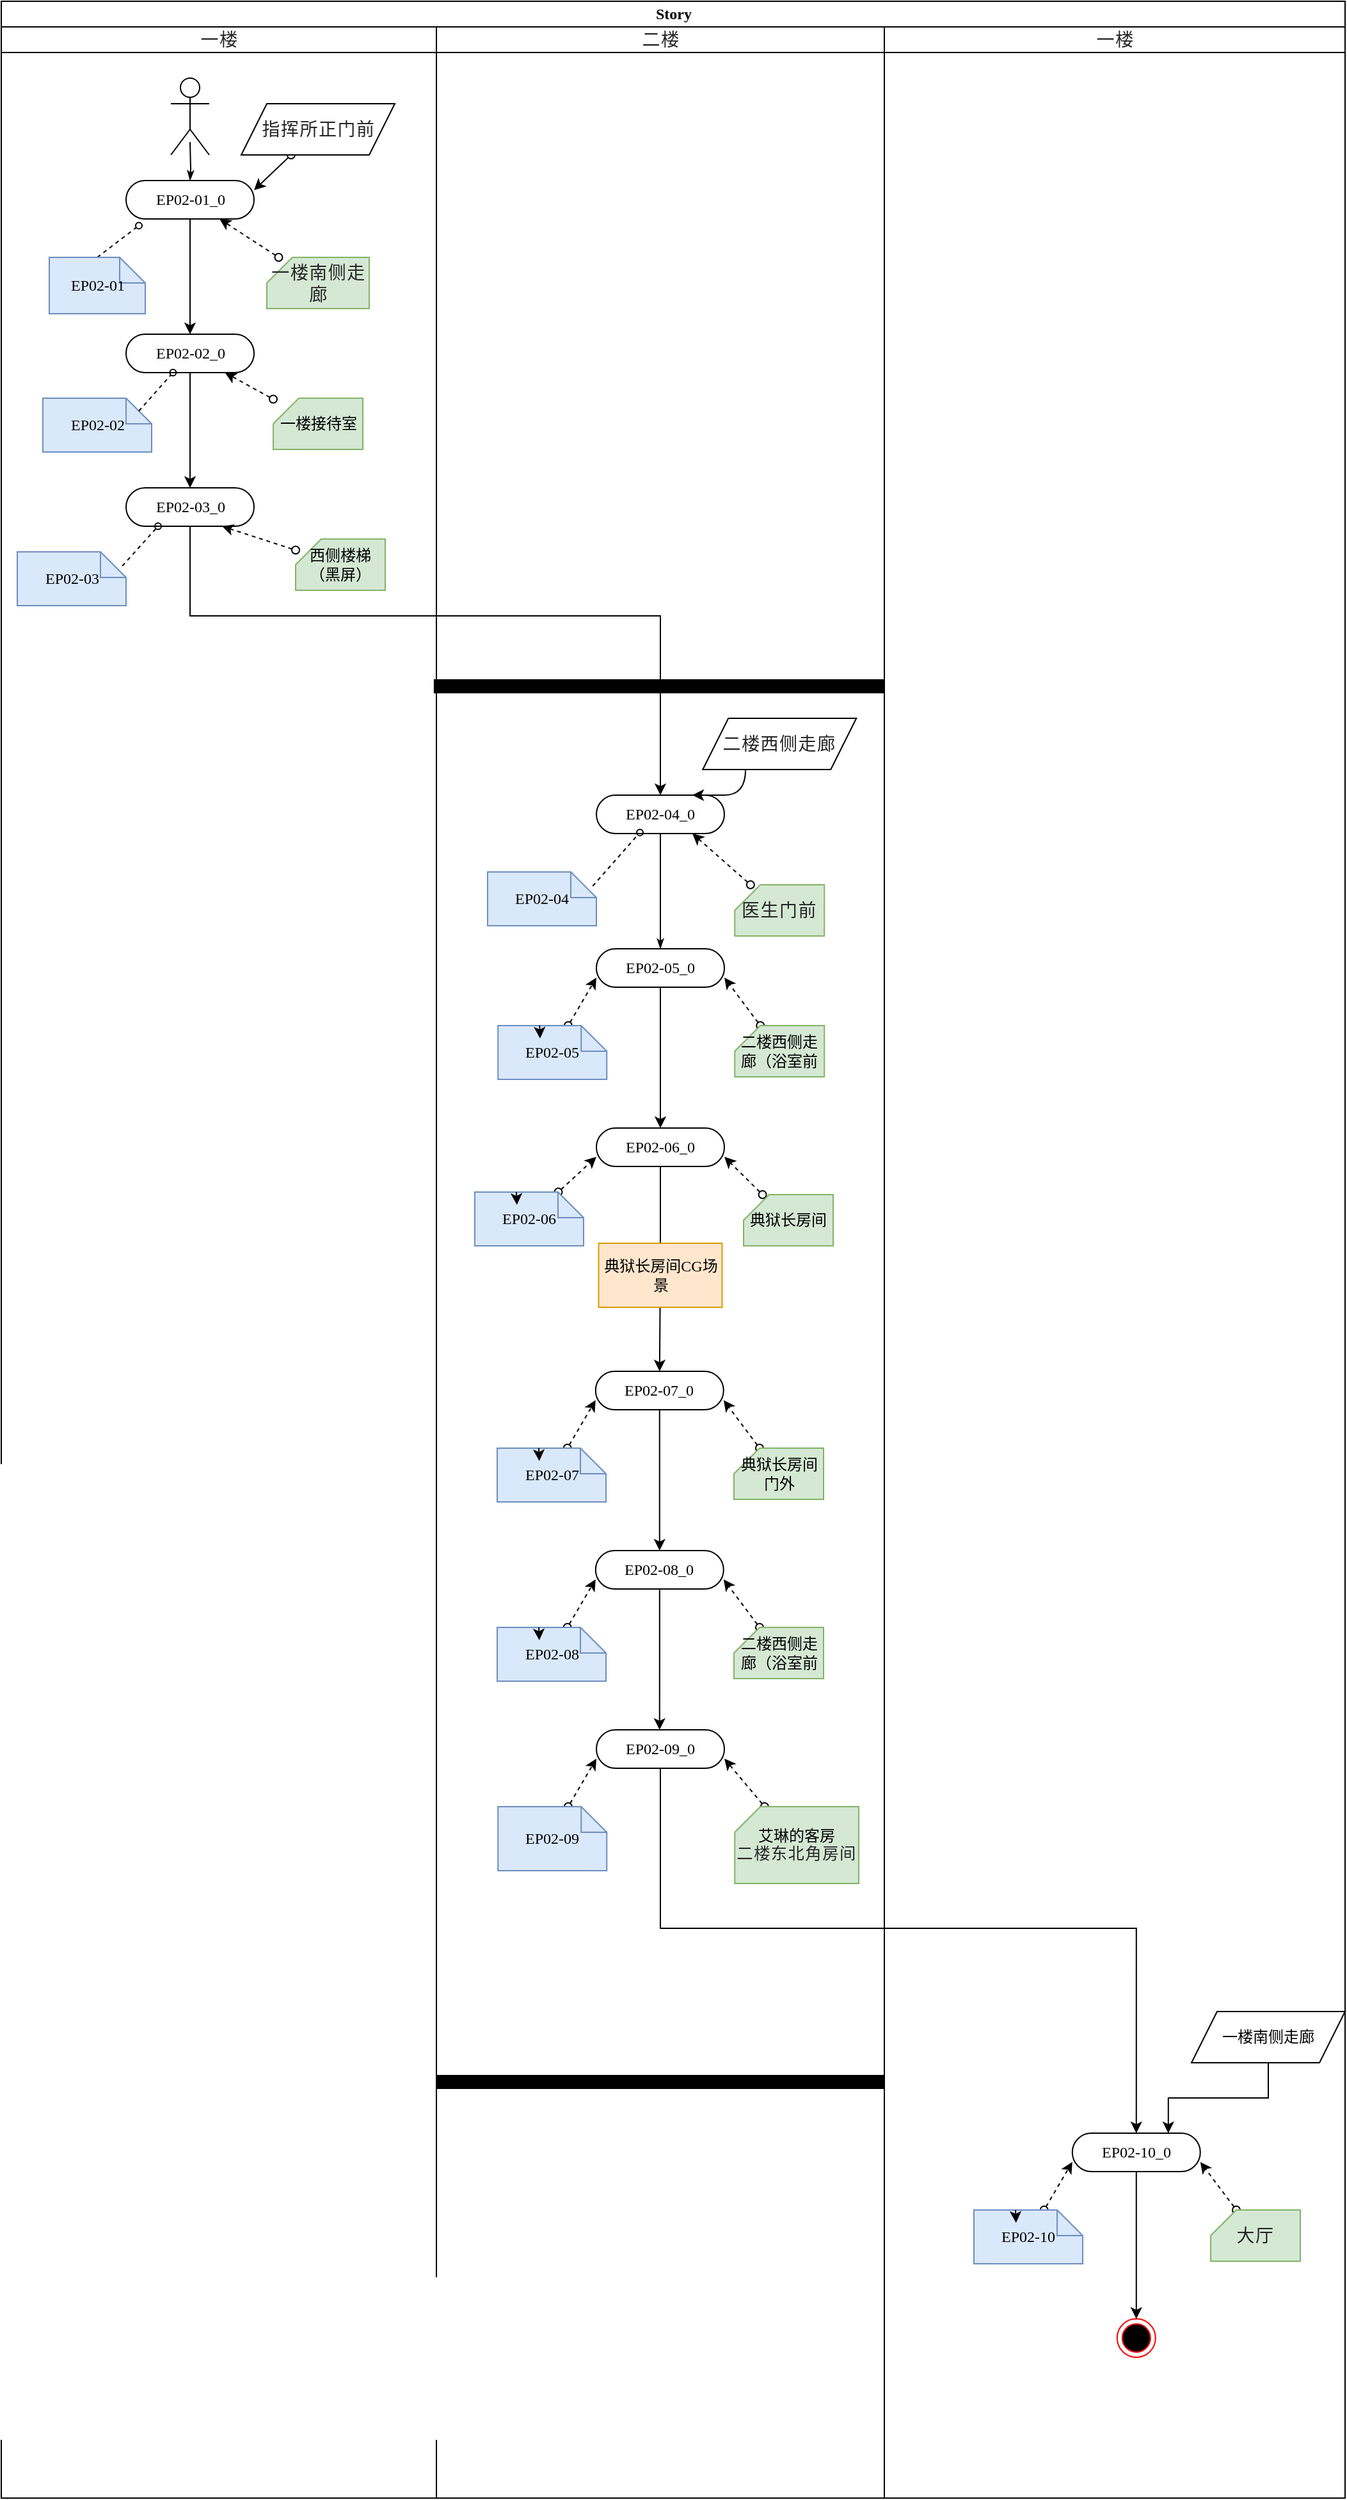 <mxfile version="14.4.8" type="github">
  <diagram id="XIK9H97A5gseS5-NOI1o" name="Page-1">
    <mxGraphModel dx="1038" dy="1717" grid="1" gridSize="10" guides="1" tooltips="1" connect="1" arrows="1" fold="1" page="1" pageScale="1" pageWidth="827" pageHeight="1169" math="0" shadow="0">
      <root>
        <mxCell id="0" />
        <mxCell id="1" parent="0" />
        <mxCell id="5zJiyV36zIbj9Qw8zsY4-2" value="Story" style="swimlane;html=1;childLayout=stackLayout;startSize=20;rounded=0;shadow=0;comic=0;labelBackgroundColor=none;strokeWidth=1;fontFamily=Verdana;fontSize=12;align=center;" parent="1" vertex="1">
          <mxGeometry x="30" y="-1080" width="1050" height="1950" as="geometry" />
        </mxCell>
        <mxCell id="5zJiyV36zIbj9Qw8zsY4-3" value="&lt;span style=&quot;color: rgb(38 , 38 , 38) ; font-size: 14px ; font-weight: 400 ; letter-spacing: 0.733px&quot;&gt;一楼&lt;/span&gt;" style="swimlane;html=1;startSize=20;" parent="5zJiyV36zIbj9Qw8zsY4-2" vertex="1">
          <mxGeometry y="20" width="340" height="1930" as="geometry" />
        </mxCell>
        <mxCell id="eZmISeUlxGVd5FbSRNcX-1" style="edgeStyle=orthogonalEdgeStyle;rounded=0;orthogonalLoop=1;jettySize=auto;html=1;entryX=0.5;entryY=0;entryDx=0;entryDy=0;strokeColor=#000000;" edge="1" parent="5zJiyV36zIbj9Qw8zsY4-3" source="5zJiyV36zIbj9Qw8zsY4-4" target="5zJiyV36zIbj9Qw8zsY4-15">
          <mxGeometry relative="1" as="geometry" />
        </mxCell>
        <mxCell id="5zJiyV36zIbj9Qw8zsY4-4" value="EP02-01_0" style="rounded=1;whiteSpace=wrap;html=1;shadow=0;comic=0;labelBackgroundColor=none;strokeWidth=1;fontFamily=Verdana;fontSize=12;align=center;arcSize=50;" parent="5zJiyV36zIbj9Qw8zsY4-3" vertex="1">
          <mxGeometry x="97.5" y="120" width="100" height="30" as="geometry" />
        </mxCell>
        <mxCell id="5zJiyV36zIbj9Qw8zsY4-5" style="edgeStyle=none;rounded=0;html=1;dashed=1;labelBackgroundColor=none;startArrow=none;startFill=0;startSize=5;endArrow=oval;endFill=0;endSize=5;jettySize=auto;orthogonalLoop=1;strokeWidth=1;fontFamily=Verdana;fontSize=12;exitX=0.5;exitY=0;exitDx=0;exitDy=0;exitPerimeter=0;entryX=0.1;entryY=1.173;entryDx=0;entryDy=0;entryPerimeter=0;" parent="5zJiyV36zIbj9Qw8zsY4-3" source="5zJiyV36zIbj9Qw8zsY4-7" target="5zJiyV36zIbj9Qw8zsY4-4" edge="1">
          <mxGeometry relative="1" as="geometry">
            <mxPoint x="217.5" y="277.878" as="sourcePoint" />
            <mxPoint x="137.5" y="150" as="targetPoint" />
          </mxGeometry>
        </mxCell>
        <mxCell id="5zJiyV36zIbj9Qw8zsY4-6" style="edgeStyle=orthogonalEdgeStyle;rounded=0;html=1;labelBackgroundColor=none;startArrow=none;startFill=0;startSize=5;endArrow=classicThin;endFill=1;endSize=5;jettySize=auto;orthogonalLoop=1;strokeWidth=1;fontFamily=Verdana;fontSize=12" parent="5zJiyV36zIbj9Qw8zsY4-3" target="5zJiyV36zIbj9Qw8zsY4-4" edge="1">
          <mxGeometry relative="1" as="geometry">
            <mxPoint x="147.5" y="90" as="sourcePoint" />
          </mxGeometry>
        </mxCell>
        <mxCell id="5zJiyV36zIbj9Qw8zsY4-7" value="EP02-01" style="shape=note;whiteSpace=wrap;html=1;rounded=0;shadow=0;comic=0;labelBackgroundColor=none;strokeWidth=1;fontFamily=Verdana;fontSize=12;align=center;size=20;fillColor=#dae8fc;strokeColor=#6c8ebf;" parent="5zJiyV36zIbj9Qw8zsY4-3" vertex="1">
          <mxGeometry x="37.5" y="180" width="75" height="44" as="geometry" />
        </mxCell>
        <mxCell id="5zJiyV36zIbj9Qw8zsY4-8" value="" style="shape=umlActor;verticalLabelPosition=bottom;verticalAlign=top;html=1;outlineConnect=0;" parent="5zJiyV36zIbj9Qw8zsY4-3" vertex="1">
          <mxGeometry x="132.5" y="40" width="30" height="60" as="geometry" />
        </mxCell>
        <mxCell id="5zJiyV36zIbj9Qw8zsY4-9" style="edgeStyle=none;rounded=0;orthogonalLoop=1;jettySize=auto;html=1;dashed=1;startArrow=oval;startFill=0;" parent="5zJiyV36zIbj9Qw8zsY4-3" source="5zJiyV36zIbj9Qw8zsY4-10" target="5zJiyV36zIbj9Qw8zsY4-4" edge="1">
          <mxGeometry relative="1" as="geometry" />
        </mxCell>
        <mxCell id="5zJiyV36zIbj9Qw8zsY4-10" value="&lt;font color=&quot;#262626&quot;&gt;&lt;span style=&quot;font-size: 14px ; letter-spacing: 0.733px&quot;&gt;一楼南侧走廊&lt;/span&gt;&lt;/font&gt;" style="shape=card;whiteSpace=wrap;html=1;size=20;fillColor=#d5e8d4;strokeColor=#82b366;" parent="5zJiyV36zIbj9Qw8zsY4-3" vertex="1">
          <mxGeometry x="207.5" y="180" width="80" height="40" as="geometry" />
        </mxCell>
        <mxCell id="5zJiyV36zIbj9Qw8zsY4-11" style="edgeStyle=none;rounded=0;orthogonalLoop=1;jettySize=auto;html=1;entryX=1;entryY=0.25;entryDx=0;entryDy=0;startArrow=oval;startFill=0;" parent="5zJiyV36zIbj9Qw8zsY4-3" source="5zJiyV36zIbj9Qw8zsY4-12" target="5zJiyV36zIbj9Qw8zsY4-4" edge="1">
          <mxGeometry relative="1" as="geometry" />
        </mxCell>
        <mxCell id="5zJiyV36zIbj9Qw8zsY4-12" value="&lt;span style=&quot;font-size: 10.5pt ; color: #262626 ; letter-spacing: 0.55pt&quot;&gt;指挥所正门前&lt;/span&gt;" style="shape=parallelogram;perimeter=parallelogramPerimeter;whiteSpace=wrap;html=1;fixedSize=1;" parent="5zJiyV36zIbj9Qw8zsY4-3" vertex="1">
          <mxGeometry x="187.5" y="60" width="120" height="40" as="geometry" />
        </mxCell>
        <mxCell id="eZmISeUlxGVd5FbSRNcX-8" style="edgeStyle=orthogonalEdgeStyle;rounded=0;orthogonalLoop=1;jettySize=auto;html=1;entryX=0.5;entryY=0;entryDx=0;entryDy=0;strokeColor=#000000;" edge="1" parent="5zJiyV36zIbj9Qw8zsY4-3" source="5zJiyV36zIbj9Qw8zsY4-15" target="eZmISeUlxGVd5FbSRNcX-3">
          <mxGeometry relative="1" as="geometry" />
        </mxCell>
        <mxCell id="5zJiyV36zIbj9Qw8zsY4-15" value="EP02-02_0" style="rounded=1;whiteSpace=wrap;html=1;shadow=0;comic=0;labelBackgroundColor=none;strokeWidth=1;fontFamily=Verdana;fontSize=12;align=center;arcSize=50;" parent="5zJiyV36zIbj9Qw8zsY4-3" vertex="1">
          <mxGeometry x="97.5" y="240" width="100" height="30" as="geometry" />
        </mxCell>
        <mxCell id="5zJiyV36zIbj9Qw8zsY4-21" value="EP02-02" style="shape=note;whiteSpace=wrap;html=1;rounded=0;shadow=0;comic=0;labelBackgroundColor=none;strokeWidth=1;fontFamily=Verdana;fontSize=12;align=center;size=20;fillColor=#dae8fc;strokeColor=#6c8ebf;" parent="5zJiyV36zIbj9Qw8zsY4-3" vertex="1">
          <mxGeometry x="32.5" y="290" width="85" height="42" as="geometry" />
        </mxCell>
        <mxCell id="5zJiyV36zIbj9Qw8zsY4-27" value="一楼接待室" style="shape=card;whiteSpace=wrap;html=1;size=20;fillColor=#d5e8d4;strokeColor=#82b366;" parent="5zJiyV36zIbj9Qw8zsY4-3" vertex="1">
          <mxGeometry x="212.5" y="290" width="70" height="40" as="geometry" />
        </mxCell>
        <mxCell id="5zJiyV36zIbj9Qw8zsY4-18" style="edgeStyle=none;rounded=0;html=1;labelBackgroundColor=none;startArrow=none;startFill=0;startSize=5;endArrow=oval;endFill=0;endSize=5;jettySize=auto;orthogonalLoop=1;strokeWidth=1;fontFamily=Verdana;fontSize=12;dashed=1;exitX=0;exitY=0;exitDx=75;exitDy=10;exitPerimeter=0;" parent="5zJiyV36zIbj9Qw8zsY4-3" target="5zJiyV36zIbj9Qw8zsY4-15" edge="1" source="5zJiyV36zIbj9Qw8zsY4-21">
          <mxGeometry relative="1" as="geometry">
            <mxPoint x="122.505" y="344" as="sourcePoint" />
          </mxGeometry>
        </mxCell>
        <mxCell id="5zJiyV36zIbj9Qw8zsY4-26" style="edgeStyle=none;rounded=0;orthogonalLoop=1;jettySize=auto;html=1;dashed=1;startArrow=oval;startFill=0;" parent="5zJiyV36zIbj9Qw8zsY4-3" source="5zJiyV36zIbj9Qw8zsY4-27" target="5zJiyV36zIbj9Qw8zsY4-15" edge="1">
          <mxGeometry relative="1" as="geometry" />
        </mxCell>
        <mxCell id="eZmISeUlxGVd5FbSRNcX-3" value="EP02-03_0" style="rounded=1;whiteSpace=wrap;html=1;shadow=0;comic=0;labelBackgroundColor=none;strokeWidth=1;fontFamily=Verdana;fontSize=12;align=center;arcSize=50;" vertex="1" parent="5zJiyV36zIbj9Qw8zsY4-3">
          <mxGeometry x="97.5" y="360" width="100" height="30" as="geometry" />
        </mxCell>
        <mxCell id="eZmISeUlxGVd5FbSRNcX-4" value="EP02-03" style="shape=note;whiteSpace=wrap;html=1;rounded=0;shadow=0;comic=0;labelBackgroundColor=none;strokeWidth=1;fontFamily=Verdana;fontSize=12;align=center;size=20;fillColor=#dae8fc;strokeColor=#6c8ebf;" vertex="1" parent="5zJiyV36zIbj9Qw8zsY4-3">
          <mxGeometry x="12.5" y="410" width="85" height="42" as="geometry" />
        </mxCell>
        <mxCell id="eZmISeUlxGVd5FbSRNcX-5" style="edgeStyle=none;rounded=0;html=1;labelBackgroundColor=none;startArrow=none;startFill=0;startSize=5;endArrow=oval;endFill=0;endSize=5;jettySize=auto;orthogonalLoop=1;strokeWidth=1;fontFamily=Verdana;fontSize=12;dashed=1;entryX=0.25;entryY=1;entryDx=0;entryDy=0;exitX=0.966;exitY=0.262;exitDx=0;exitDy=0;exitPerimeter=0;" edge="1" parent="5zJiyV36zIbj9Qw8zsY4-3" source="eZmISeUlxGVd5FbSRNcX-4" target="eZmISeUlxGVd5FbSRNcX-3">
          <mxGeometry relative="1" as="geometry">
            <mxPoint x="-220.94" y="1510" as="sourcePoint" />
            <mxPoint x="-250.94" y="1440" as="targetPoint" />
          </mxGeometry>
        </mxCell>
        <mxCell id="eZmISeUlxGVd5FbSRNcX-6" style="edgeStyle=none;rounded=0;orthogonalLoop=1;jettySize=auto;html=1;entryX=0.75;entryY=1;entryDx=0;entryDy=0;dashed=1;startArrow=oval;startFill=0;" edge="1" parent="5zJiyV36zIbj9Qw8zsY4-3" source="eZmISeUlxGVd5FbSRNcX-7" target="eZmISeUlxGVd5FbSRNcX-3">
          <mxGeometry relative="1" as="geometry" />
        </mxCell>
        <mxCell id="eZmISeUlxGVd5FbSRNcX-7" value="西侧楼梯（黑屏）" style="shape=card;whiteSpace=wrap;html=1;size=20;fillColor=#d5e8d4;strokeColor=#82b366;" vertex="1" parent="5zJiyV36zIbj9Qw8zsY4-3">
          <mxGeometry x="230" y="400" width="70" height="40" as="geometry" />
        </mxCell>
        <mxCell id="5zJiyV36zIbj9Qw8zsY4-13" value="&lt;span style=&quot;color: rgb(38 , 38 , 38) ; font-size: 14px ; font-weight: 400 ; letter-spacing: 0.733px&quot;&gt;二楼&lt;/span&gt;" style="swimlane;html=1;startSize=20;" parent="5zJiyV36zIbj9Qw8zsY4-2" vertex="1">
          <mxGeometry x="340" y="20" width="350" height="1930" as="geometry" />
        </mxCell>
        <mxCell id="5zJiyV36zIbj9Qw8zsY4-14" value="" style="whiteSpace=wrap;html=1;rounded=0;shadow=0;comic=0;labelBackgroundColor=none;strokeWidth=1;fillColor=#000000;fontFamily=Verdana;fontSize=12;align=center;rotation=0;" parent="5zJiyV36zIbj9Qw8zsY4-13" vertex="1">
          <mxGeometry x="-1.56" y="510" width="351.56" height="10" as="geometry" />
        </mxCell>
        <mxCell id="5zJiyV36zIbj9Qw8zsY4-17" value="EP02-04_0" style="rounded=1;whiteSpace=wrap;html=1;shadow=0;comic=0;labelBackgroundColor=none;strokeWidth=1;fontFamily=Verdana;fontSize=12;align=center;arcSize=50;" parent="5zJiyV36zIbj9Qw8zsY4-13" vertex="1">
          <mxGeometry x="125" y="600" width="100" height="30" as="geometry" />
        </mxCell>
        <mxCell id="5zJiyV36zIbj9Qw8zsY4-19" style="edgeStyle=none;rounded=0;html=1;labelBackgroundColor=none;startArrow=none;startFill=0;startSize=5;endArrow=classicThin;endFill=1;endSize=5;jettySize=auto;orthogonalLoop=1;strokeWidth=1;fontFamily=Verdana;fontSize=12;exitX=0.5;exitY=1;exitDx=0;exitDy=0;" parent="5zJiyV36zIbj9Qw8zsY4-13" source="5zJiyV36zIbj9Qw8zsY4-17" edge="1">
          <mxGeometry relative="1" as="geometry">
            <mxPoint x="175.0" y="720" as="targetPoint" />
            <mxPoint x="175.0" y="650" as="sourcePoint" />
          </mxGeometry>
        </mxCell>
        <mxCell id="5zJiyV36zIbj9Qw8zsY4-22" value="EP02-04" style="shape=note;whiteSpace=wrap;html=1;rounded=0;shadow=0;comic=0;labelBackgroundColor=none;strokeWidth=1;fontFamily=Verdana;fontSize=12;align=center;size=20;fillColor=#dae8fc;strokeColor=#6c8ebf;" parent="5zJiyV36zIbj9Qw8zsY4-13" vertex="1">
          <mxGeometry x="40" y="660" width="85" height="42" as="geometry" />
        </mxCell>
        <mxCell id="5zJiyV36zIbj9Qw8zsY4-23" style="edgeStyle=none;rounded=0;html=1;labelBackgroundColor=none;startArrow=none;startFill=0;startSize=5;endArrow=oval;endFill=0;endSize=5;jettySize=auto;orthogonalLoop=1;strokeWidth=1;fontFamily=Verdana;fontSize=12;dashed=1;entryX=0.34;entryY=0.973;entryDx=0;entryDy=0;exitX=0.966;exitY=0.262;exitDx=0;exitDy=0;exitPerimeter=0;entryPerimeter=0;" parent="5zJiyV36zIbj9Qw8zsY4-13" source="5zJiyV36zIbj9Qw8zsY4-22" target="5zJiyV36zIbj9Qw8zsY4-17" edge="1">
          <mxGeometry relative="1" as="geometry">
            <mxPoint x="143.12" y="690" as="sourcePoint" />
            <mxPoint x="150.0" y="650" as="targetPoint" />
          </mxGeometry>
        </mxCell>
        <mxCell id="eZmISeUlxGVd5FbSRNcX-51" style="edgeStyle=orthogonalEdgeStyle;rounded=0;orthogonalLoop=1;jettySize=auto;html=1;entryX=0.5;entryY=0;entryDx=0;entryDy=0;strokeColor=#000000;" edge="1" parent="5zJiyV36zIbj9Qw8zsY4-13" source="5zJiyV36zIbj9Qw8zsY4-25" target="eZmISeUlxGVd5FbSRNcX-13">
          <mxGeometry relative="1" as="geometry" />
        </mxCell>
        <mxCell id="5zJiyV36zIbj9Qw8zsY4-25" value="EP02-05_0" style="rounded=1;whiteSpace=wrap;html=1;shadow=0;comic=0;labelBackgroundColor=none;strokeWidth=1;fontFamily=Verdana;fontSize=12;align=center;arcSize=50;" parent="5zJiyV36zIbj9Qw8zsY4-13" vertex="1">
          <mxGeometry x="125" y="720" width="100" height="30" as="geometry" />
        </mxCell>
        <mxCell id="5zJiyV36zIbj9Qw8zsY4-28" style="edgeStyle=none;rounded=0;orthogonalLoop=1;jettySize=auto;html=1;entryX=0.75;entryY=1;entryDx=0;entryDy=0;dashed=1;startArrow=oval;startFill=0;" parent="5zJiyV36zIbj9Qw8zsY4-13" source="5zJiyV36zIbj9Qw8zsY4-29" target="5zJiyV36zIbj9Qw8zsY4-17" edge="1">
          <mxGeometry relative="1" as="geometry">
            <mxPoint x="200.0" y="650" as="targetPoint" />
          </mxGeometry>
        </mxCell>
        <mxCell id="5zJiyV36zIbj9Qw8zsY4-29" value="&lt;span style=&quot;font-size: 10.5pt ; color: #262626 ; letter-spacing: 0.55pt&quot;&gt;医生门前&lt;/span&gt;" style="shape=card;whiteSpace=wrap;html=1;size=20;fillColor=#d5e8d4;strokeColor=#82b366;" parent="5zJiyV36zIbj9Qw8zsY4-13" vertex="1">
          <mxGeometry x="233.12" y="670" width="70" height="40" as="geometry" />
        </mxCell>
        <mxCell id="5zJiyV36zIbj9Qw8zsY4-30" style="edgeStyle=none;rounded=0;orthogonalLoop=1;jettySize=auto;html=1;entryX=1;entryY=0.75;entryDx=0;entryDy=0;dashed=1;startArrow=oval;startFill=0;" parent="5zJiyV36zIbj9Qw8zsY4-13" source="5zJiyV36zIbj9Qw8zsY4-31" target="5zJiyV36zIbj9Qw8zsY4-25" edge="1">
          <mxGeometry relative="1" as="geometry" />
        </mxCell>
        <mxCell id="5zJiyV36zIbj9Qw8zsY4-31" value="二楼西侧走廊（浴室前" style="shape=card;whiteSpace=wrap;html=1;size=20;fillColor=#d5e8d4;strokeColor=#82b366;" parent="5zJiyV36zIbj9Qw8zsY4-13" vertex="1">
          <mxGeometry x="233.12" y="780" width="70" height="40" as="geometry" />
        </mxCell>
        <mxCell id="5zJiyV36zIbj9Qw8zsY4-32" style="edgeStyle=none;rounded=0;orthogonalLoop=1;jettySize=auto;html=1;entryX=0;entryY=0.75;entryDx=0;entryDy=0;dashed=1;startArrow=oval;startFill=0;" parent="5zJiyV36zIbj9Qw8zsY4-13" source="5zJiyV36zIbj9Qw8zsY4-33" target="5zJiyV36zIbj9Qw8zsY4-25" edge="1">
          <mxGeometry relative="1" as="geometry" />
        </mxCell>
        <mxCell id="5zJiyV36zIbj9Qw8zsY4-33" value="EP02-05" style="shape=note;whiteSpace=wrap;html=1;rounded=0;shadow=0;comic=0;labelBackgroundColor=none;strokeWidth=1;fontFamily=Verdana;fontSize=12;align=center;size=20;fillColor=#dae8fc;strokeColor=#6c8ebf;" parent="5zJiyV36zIbj9Qw8zsY4-13" vertex="1">
          <mxGeometry x="48.12" y="780" width="85" height="42" as="geometry" />
        </mxCell>
        <mxCell id="5zJiyV36zIbj9Qw8zsY4-35" value="" style="whiteSpace=wrap;html=1;rounded=0;shadow=0;comic=0;labelBackgroundColor=none;strokeWidth=1;fillColor=#000000;fontFamily=Verdana;fontSize=12;align=center;rotation=0;" parent="5zJiyV36zIbj9Qw8zsY4-13" vertex="1">
          <mxGeometry y="1600" width="350" height="10" as="geometry" />
        </mxCell>
        <mxCell id="eZmISeUlxGVd5FbSRNcX-10" style="edgeStyle=orthogonalEdgeStyle;orthogonalLoop=1;jettySize=auto;html=1;entryX=0.75;entryY=0;entryDx=0;entryDy=0;strokeColor=#000000;curved=1;" edge="1" parent="5zJiyV36zIbj9Qw8zsY4-13" source="eZmISeUlxGVd5FbSRNcX-9" target="5zJiyV36zIbj9Qw8zsY4-17">
          <mxGeometry relative="1" as="geometry">
            <Array as="points">
              <mxPoint x="241.56" y="600" />
              <mxPoint x="208.56" y="600" />
            </Array>
          </mxGeometry>
        </mxCell>
        <mxCell id="eZmISeUlxGVd5FbSRNcX-9" value="&lt;font color=&quot;#262626&quot;&gt;&lt;span style=&quot;font-size: 14px ; letter-spacing: 0.733px&quot;&gt;二楼西侧走廊&lt;/span&gt;&lt;/font&gt;" style="shape=parallelogram;perimeter=parallelogramPerimeter;whiteSpace=wrap;html=1;fixedSize=1;" vertex="1" parent="5zJiyV36zIbj9Qw8zsY4-13">
          <mxGeometry x="208.12" y="540" width="120" height="40" as="geometry" />
        </mxCell>
        <mxCell id="eZmISeUlxGVd5FbSRNcX-12" style="edgeStyle=orthogonalEdgeStyle;rounded=0;orthogonalLoop=1;jettySize=auto;html=1;exitX=0;exitY=0;exitDx=32.5;exitDy=0;exitPerimeter=0;entryX=0.387;entryY=0.238;entryDx=0;entryDy=0;entryPerimeter=0;strokeColor=#000000;" edge="1" parent="5zJiyV36zIbj9Qw8zsY4-13" source="5zJiyV36zIbj9Qw8zsY4-33" target="5zJiyV36zIbj9Qw8zsY4-33">
          <mxGeometry relative="1" as="geometry" />
        </mxCell>
        <mxCell id="eZmISeUlxGVd5FbSRNcX-52" style="edgeStyle=orthogonalEdgeStyle;rounded=0;orthogonalLoop=1;jettySize=auto;html=1;entryX=0.5;entryY=0;entryDx=0;entryDy=0;strokeColor=#000000;" edge="1" parent="5zJiyV36zIbj9Qw8zsY4-13" source="eZmISeUlxGVd5FbSRNcX-13" target="eZmISeUlxGVd5FbSRNcX-19">
          <mxGeometry relative="1" as="geometry" />
        </mxCell>
        <mxCell id="eZmISeUlxGVd5FbSRNcX-13" value="EP02-06_0" style="rounded=1;whiteSpace=wrap;html=1;shadow=0;comic=0;labelBackgroundColor=none;strokeWidth=1;fontFamily=Verdana;fontSize=12;align=center;arcSize=50;" vertex="1" parent="5zJiyV36zIbj9Qw8zsY4-13">
          <mxGeometry x="125" y="860" width="100" height="30" as="geometry" />
        </mxCell>
        <mxCell id="eZmISeUlxGVd5FbSRNcX-14" style="edgeStyle=none;rounded=0;orthogonalLoop=1;jettySize=auto;html=1;entryX=1;entryY=0.75;entryDx=0;entryDy=0;dashed=1;startArrow=oval;startFill=0;" edge="1" parent="5zJiyV36zIbj9Qw8zsY4-13" source="eZmISeUlxGVd5FbSRNcX-15" target="eZmISeUlxGVd5FbSRNcX-13">
          <mxGeometry relative="1" as="geometry" />
        </mxCell>
        <mxCell id="eZmISeUlxGVd5FbSRNcX-15" value="典狱长房间" style="shape=card;whiteSpace=wrap;html=1;size=20;fillColor=#d5e8d4;strokeColor=#82b366;" vertex="1" parent="5zJiyV36zIbj9Qw8zsY4-13">
          <mxGeometry x="240" y="912" width="70" height="40" as="geometry" />
        </mxCell>
        <mxCell id="eZmISeUlxGVd5FbSRNcX-16" style="edgeStyle=none;rounded=0;orthogonalLoop=1;jettySize=auto;html=1;entryX=0;entryY=0.75;entryDx=0;entryDy=0;dashed=1;startArrow=oval;startFill=0;" edge="1" parent="5zJiyV36zIbj9Qw8zsY4-13" source="eZmISeUlxGVd5FbSRNcX-17" target="eZmISeUlxGVd5FbSRNcX-13">
          <mxGeometry relative="1" as="geometry" />
        </mxCell>
        <mxCell id="eZmISeUlxGVd5FbSRNcX-17" value="EP02-06" style="shape=note;whiteSpace=wrap;html=1;rounded=0;shadow=0;comic=0;labelBackgroundColor=none;strokeWidth=1;fontFamily=Verdana;fontSize=12;align=center;size=20;fillColor=#dae8fc;strokeColor=#6c8ebf;" vertex="1" parent="5zJiyV36zIbj9Qw8zsY4-13">
          <mxGeometry x="30" y="910" width="85" height="42" as="geometry" />
        </mxCell>
        <mxCell id="eZmISeUlxGVd5FbSRNcX-18" style="edgeStyle=orthogonalEdgeStyle;rounded=0;orthogonalLoop=1;jettySize=auto;html=1;exitX=0;exitY=0;exitDx=32.5;exitDy=0;exitPerimeter=0;entryX=0.387;entryY=0.238;entryDx=0;entryDy=0;entryPerimeter=0;strokeColor=#000000;" edge="1" parent="5zJiyV36zIbj9Qw8zsY4-13" source="eZmISeUlxGVd5FbSRNcX-17" target="eZmISeUlxGVd5FbSRNcX-17">
          <mxGeometry relative="1" as="geometry" />
        </mxCell>
        <mxCell id="eZmISeUlxGVd5FbSRNcX-53" style="edgeStyle=orthogonalEdgeStyle;rounded=0;orthogonalLoop=1;jettySize=auto;html=1;entryX=0.5;entryY=0;entryDx=0;entryDy=0;strokeColor=#000000;" edge="1" parent="5zJiyV36zIbj9Qw8zsY4-13" source="eZmISeUlxGVd5FbSRNcX-19" target="eZmISeUlxGVd5FbSRNcX-31">
          <mxGeometry relative="1" as="geometry" />
        </mxCell>
        <mxCell id="eZmISeUlxGVd5FbSRNcX-19" value="EP02-07_0" style="rounded=1;whiteSpace=wrap;html=1;shadow=0;comic=0;labelBackgroundColor=none;strokeWidth=1;fontFamily=Verdana;fontSize=12;align=center;arcSize=50;" vertex="1" parent="5zJiyV36zIbj9Qw8zsY4-13">
          <mxGeometry x="124.38" y="1050" width="100" height="30" as="geometry" />
        </mxCell>
        <mxCell id="eZmISeUlxGVd5FbSRNcX-20" style="edgeStyle=none;rounded=0;orthogonalLoop=1;jettySize=auto;html=1;entryX=1;entryY=0.75;entryDx=0;entryDy=0;dashed=1;startArrow=oval;startFill=0;" edge="1" parent="5zJiyV36zIbj9Qw8zsY4-13" source="eZmISeUlxGVd5FbSRNcX-21" target="eZmISeUlxGVd5FbSRNcX-19">
          <mxGeometry relative="1" as="geometry" />
        </mxCell>
        <mxCell id="eZmISeUlxGVd5FbSRNcX-21" value="典狱长房间门外" style="shape=card;whiteSpace=wrap;html=1;size=20;fillColor=#d5e8d4;strokeColor=#82b366;" vertex="1" parent="5zJiyV36zIbj9Qw8zsY4-13">
          <mxGeometry x="232.5" y="1110" width="70" height="40" as="geometry" />
        </mxCell>
        <mxCell id="eZmISeUlxGVd5FbSRNcX-22" style="edgeStyle=none;rounded=0;orthogonalLoop=1;jettySize=auto;html=1;entryX=0;entryY=0.75;entryDx=0;entryDy=0;dashed=1;startArrow=oval;startFill=0;" edge="1" parent="5zJiyV36zIbj9Qw8zsY4-13" source="eZmISeUlxGVd5FbSRNcX-23" target="eZmISeUlxGVd5FbSRNcX-19">
          <mxGeometry relative="1" as="geometry" />
        </mxCell>
        <mxCell id="eZmISeUlxGVd5FbSRNcX-23" value="EP02-07" style="shape=note;whiteSpace=wrap;html=1;rounded=0;shadow=0;comic=0;labelBackgroundColor=none;strokeWidth=1;fontFamily=Verdana;fontSize=12;align=center;size=20;fillColor=#dae8fc;strokeColor=#6c8ebf;" vertex="1" parent="5zJiyV36zIbj9Qw8zsY4-13">
          <mxGeometry x="47.5" y="1110" width="85" height="42" as="geometry" />
        </mxCell>
        <mxCell id="eZmISeUlxGVd5FbSRNcX-24" style="edgeStyle=orthogonalEdgeStyle;rounded=0;orthogonalLoop=1;jettySize=auto;html=1;exitX=0;exitY=0;exitDx=32.5;exitDy=0;exitPerimeter=0;entryX=0.387;entryY=0.238;entryDx=0;entryDy=0;entryPerimeter=0;strokeColor=#000000;" edge="1" parent="5zJiyV36zIbj9Qw8zsY4-13" source="eZmISeUlxGVd5FbSRNcX-23" target="eZmISeUlxGVd5FbSRNcX-23">
          <mxGeometry relative="1" as="geometry" />
        </mxCell>
        <mxCell id="eZmISeUlxGVd5FbSRNcX-54" style="edgeStyle=orthogonalEdgeStyle;rounded=0;orthogonalLoop=1;jettySize=auto;html=1;entryX=0.5;entryY=0;entryDx=0;entryDy=0;strokeColor=#000000;" edge="1" parent="5zJiyV36zIbj9Qw8zsY4-13" source="eZmISeUlxGVd5FbSRNcX-31">
          <mxGeometry relative="1" as="geometry">
            <mxPoint x="174.38" y="1330" as="targetPoint" />
          </mxGeometry>
        </mxCell>
        <mxCell id="eZmISeUlxGVd5FbSRNcX-31" value="EP02-08_0" style="rounded=1;whiteSpace=wrap;html=1;shadow=0;comic=0;labelBackgroundColor=none;strokeWidth=1;fontFamily=Verdana;fontSize=12;align=center;arcSize=50;" vertex="1" parent="5zJiyV36zIbj9Qw8zsY4-13">
          <mxGeometry x="124.38" y="1190" width="100" height="30" as="geometry" />
        </mxCell>
        <mxCell id="eZmISeUlxGVd5FbSRNcX-32" style="edgeStyle=none;rounded=0;orthogonalLoop=1;jettySize=auto;html=1;entryX=1;entryY=0.75;entryDx=0;entryDy=0;dashed=1;startArrow=oval;startFill=0;" edge="1" parent="5zJiyV36zIbj9Qw8zsY4-13" source="eZmISeUlxGVd5FbSRNcX-33" target="eZmISeUlxGVd5FbSRNcX-31">
          <mxGeometry relative="1" as="geometry" />
        </mxCell>
        <mxCell id="eZmISeUlxGVd5FbSRNcX-33" value="二楼西侧走廊（浴室前" style="shape=card;whiteSpace=wrap;html=1;size=20;fillColor=#d5e8d4;strokeColor=#82b366;" vertex="1" parent="5zJiyV36zIbj9Qw8zsY4-13">
          <mxGeometry x="232.5" y="1250" width="70" height="40" as="geometry" />
        </mxCell>
        <mxCell id="eZmISeUlxGVd5FbSRNcX-34" style="edgeStyle=none;rounded=0;orthogonalLoop=1;jettySize=auto;html=1;entryX=0;entryY=0.75;entryDx=0;entryDy=0;dashed=1;startArrow=oval;startFill=0;" edge="1" parent="5zJiyV36zIbj9Qw8zsY4-13" source="eZmISeUlxGVd5FbSRNcX-35" target="eZmISeUlxGVd5FbSRNcX-31">
          <mxGeometry relative="1" as="geometry" />
        </mxCell>
        <mxCell id="eZmISeUlxGVd5FbSRNcX-35" value="EP02-08" style="shape=note;whiteSpace=wrap;html=1;rounded=0;shadow=0;comic=0;labelBackgroundColor=none;strokeWidth=1;fontFamily=Verdana;fontSize=12;align=center;size=20;fillColor=#dae8fc;strokeColor=#6c8ebf;" vertex="1" parent="5zJiyV36zIbj9Qw8zsY4-13">
          <mxGeometry x="47.5" y="1250" width="85" height="42" as="geometry" />
        </mxCell>
        <mxCell id="eZmISeUlxGVd5FbSRNcX-36" style="edgeStyle=orthogonalEdgeStyle;rounded=0;orthogonalLoop=1;jettySize=auto;html=1;exitX=0;exitY=0;exitDx=32.5;exitDy=0;exitPerimeter=0;entryX=0.387;entryY=0.238;entryDx=0;entryDy=0;entryPerimeter=0;strokeColor=#000000;" edge="1" parent="5zJiyV36zIbj9Qw8zsY4-13" source="eZmISeUlxGVd5FbSRNcX-35" target="eZmISeUlxGVd5FbSRNcX-35">
          <mxGeometry relative="1" as="geometry" />
        </mxCell>
        <mxCell id="eZmISeUlxGVd5FbSRNcX-43" value="EP02-09_0" style="rounded=1;whiteSpace=wrap;html=1;shadow=0;comic=0;labelBackgroundColor=none;strokeWidth=1;fontFamily=Verdana;fontSize=12;align=center;arcSize=50;" vertex="1" parent="5zJiyV36zIbj9Qw8zsY4-13">
          <mxGeometry x="125" y="1330" width="100" height="30" as="geometry" />
        </mxCell>
        <mxCell id="eZmISeUlxGVd5FbSRNcX-44" style="edgeStyle=none;rounded=0;orthogonalLoop=1;jettySize=auto;html=1;entryX=1;entryY=0.75;entryDx=0;entryDy=0;dashed=1;startArrow=oval;startFill=0;" edge="1" parent="5zJiyV36zIbj9Qw8zsY4-13" source="eZmISeUlxGVd5FbSRNcX-45" target="eZmISeUlxGVd5FbSRNcX-43">
          <mxGeometry relative="1" as="geometry" />
        </mxCell>
        <mxCell id="eZmISeUlxGVd5FbSRNcX-45" value="艾琳的客房&lt;br&gt;&lt;span style=&quot;font-size: 9.5pt ; color: #262626 ; letter-spacing: 0.55pt&quot;&gt;二楼东北角房间&lt;/span&gt;" style="shape=card;whiteSpace=wrap;html=1;size=20;fillColor=#d5e8d4;strokeColor=#82b366;" vertex="1" parent="5zJiyV36zIbj9Qw8zsY4-13">
          <mxGeometry x="233.12" y="1390" width="96.88" height="60" as="geometry" />
        </mxCell>
        <mxCell id="eZmISeUlxGVd5FbSRNcX-46" style="edgeStyle=none;rounded=0;orthogonalLoop=1;jettySize=auto;html=1;entryX=0;entryY=0.75;entryDx=0;entryDy=0;dashed=1;startArrow=oval;startFill=0;" edge="1" parent="5zJiyV36zIbj9Qw8zsY4-13" target="eZmISeUlxGVd5FbSRNcX-43">
          <mxGeometry relative="1" as="geometry">
            <mxPoint x="102.962" y="1390" as="sourcePoint" />
          </mxGeometry>
        </mxCell>
        <mxCell id="eZmISeUlxGVd5FbSRNcX-47" value="EP02-09" style="shape=note;whiteSpace=wrap;html=1;rounded=0;shadow=0;comic=0;labelBackgroundColor=none;strokeWidth=1;fontFamily=Verdana;fontSize=12;align=center;size=20;fillColor=#dae8fc;strokeColor=#6c8ebf;" vertex="1" parent="5zJiyV36zIbj9Qw8zsY4-13">
          <mxGeometry x="48.12" y="1390" width="85" height="50" as="geometry" />
        </mxCell>
        <mxCell id="eZmISeUlxGVd5FbSRNcX-56" value="典狱长房间CG场景" style="rounded=0;whiteSpace=wrap;html=1;shadow=0;comic=0;labelBackgroundColor=none;strokeWidth=1;fontFamily=Verdana;fontSize=12;align=center;arcSize=50;fillColor=#ffe6cc;strokeColor=#d79b00;" vertex="1" parent="5zJiyV36zIbj9Qw8zsY4-13">
          <mxGeometry x="126.75" y="950" width="96.5" height="50" as="geometry" />
        </mxCell>
        <mxCell id="5zJiyV36zIbj9Qw8zsY4-36" value="&lt;span style=&quot;color: rgb(38 , 38 , 38) ; font-size: 14px ; font-weight: 400 ; letter-spacing: 0.733px&quot;&gt;一楼&lt;/span&gt;" style="swimlane;html=1;startSize=20;" parent="5zJiyV36zIbj9Qw8zsY4-2" vertex="1">
          <mxGeometry x="690" y="20" width="360.0" height="1930" as="geometry" />
        </mxCell>
        <mxCell id="5zJiyV36zIbj9Qw8zsY4-37" style="rounded=0;html=1;labelBackgroundColor=none;startArrow=none;startFill=0;startSize=5;endArrow=classicThin;endFill=1;endSize=5;jettySize=auto;orthogonalLoop=1;strokeWidth=1;fontFamily=Verdana;fontSize=12" parent="5zJiyV36zIbj9Qw8zsY4-36" edge="1">
          <mxGeometry relative="1" as="geometry">
            <mxPoint x="61.25" y="268" as="targetPoint" />
          </mxGeometry>
        </mxCell>
        <mxCell id="5zJiyV36zIbj9Qw8zsY4-38" style="edgeStyle=none;rounded=0;html=1;labelBackgroundColor=none;startArrow=none;startFill=0;startSize=5;endArrow=classicThin;endFill=1;endSize=5;jettySize=auto;orthogonalLoop=1;strokeWidth=1;fontFamily=Verdana;fontSize=12" parent="5zJiyV36zIbj9Qw8zsY4-36" edge="1">
          <mxGeometry relative="1" as="geometry">
            <mxPoint x="35" y="367.222" as="targetPoint" />
          </mxGeometry>
        </mxCell>
        <mxCell id="5zJiyV36zIbj9Qw8zsY4-39" style="edgeStyle=none;rounded=0;html=1;labelBackgroundColor=none;startArrow=none;startFill=0;startSize=5;endArrow=classicThin;endFill=1;endSize=5;jettySize=auto;orthogonalLoop=1;strokeWidth=1;fontFamily=Verdana;fontSize=12" parent="5zJiyV36zIbj9Qw8zsY4-36" edge="1">
          <mxGeometry relative="1" as="geometry">
            <mxPoint x="70.565" y="298" as="sourcePoint" />
          </mxGeometry>
        </mxCell>
        <mxCell id="5zJiyV36zIbj9Qw8zsY4-40" style="edgeStyle=none;rounded=0;html=1;dashed=1;labelBackgroundColor=none;startArrow=none;startFill=0;startSize=5;endArrow=oval;endFill=0;endSize=5;jettySize=auto;orthogonalLoop=1;strokeWidth=1;fontFamily=Verdana;fontSize=12" parent="5zJiyV36zIbj9Qw8zsY4-36" edge="1">
          <mxGeometry relative="1" as="geometry">
            <mxPoint x="160" y="257.878" as="sourcePoint" />
          </mxGeometry>
        </mxCell>
        <mxCell id="5zJiyV36zIbj9Qw8zsY4-41" style="edgeStyle=none;rounded=0;html=1;dashed=1;labelBackgroundColor=none;startArrow=none;startFill=0;startSize=5;endArrow=oval;endFill=0;endSize=5;jettySize=auto;orthogonalLoop=1;strokeWidth=1;fontFamily=Verdana;fontSize=12" parent="5zJiyV36zIbj9Qw8zsY4-36" edge="1">
          <mxGeometry relative="1" as="geometry">
            <mxPoint x="85" y="281.814" as="targetPoint" />
          </mxGeometry>
        </mxCell>
        <mxCell id="5zJiyV36zIbj9Qw8zsY4-42" style="edgeStyle=none;rounded=0;html=1;dashed=1;labelBackgroundColor=none;startArrow=none;startFill=0;startSize=5;endArrow=oval;endFill=0;endSize=5;jettySize=auto;orthogonalLoop=1;strokeWidth=1;fontFamily=Verdana;fontSize=12" parent="5zJiyV36zIbj9Qw8zsY4-36" edge="1">
          <mxGeometry relative="1" as="geometry">
            <mxPoint x="154.744" y="415" as="sourcePoint" />
          </mxGeometry>
        </mxCell>
        <mxCell id="5zJiyV36zIbj9Qw8zsY4-43" style="edgeStyle=none;rounded=0;html=1;dashed=1;labelBackgroundColor=none;startArrow=none;startFill=0;startSize=5;endArrow=oval;endFill=0;endSize=5;jettySize=auto;orthogonalLoop=1;strokeWidth=1;fontFamily=Verdana;fontSize=12" parent="5zJiyV36zIbj9Qw8zsY4-36" edge="1">
          <mxGeometry relative="1" as="geometry">
            <mxPoint x="35" y="389.538" as="targetPoint" />
          </mxGeometry>
        </mxCell>
        <mxCell id="5zJiyV36zIbj9Qw8zsY4-34" value="" style="ellipse;html=1;shape=endState;fillColor=#000000;strokeColor=#ff0000;" parent="5zJiyV36zIbj9Qw8zsY4-36" vertex="1">
          <mxGeometry x="181.88" y="1790" width="30" height="30" as="geometry" />
        </mxCell>
        <mxCell id="eZmISeUlxGVd5FbSRNcX-49" style="edgeStyle=orthogonalEdgeStyle;rounded=0;orthogonalLoop=1;jettySize=auto;html=1;entryX=0.5;entryY=0;entryDx=0;entryDy=0;strokeColor=#000000;" edge="1" parent="5zJiyV36zIbj9Qw8zsY4-36" source="eZmISeUlxGVd5FbSRNcX-25" target="5zJiyV36zIbj9Qw8zsY4-34">
          <mxGeometry relative="1" as="geometry" />
        </mxCell>
        <mxCell id="eZmISeUlxGVd5FbSRNcX-25" value="EP02-10_0" style="rounded=1;whiteSpace=wrap;html=1;shadow=0;comic=0;labelBackgroundColor=none;strokeWidth=1;fontFamily=Verdana;fontSize=12;align=center;arcSize=50;" vertex="1" parent="5zJiyV36zIbj9Qw8zsY4-36">
          <mxGeometry x="146.88" y="1645" width="100" height="30" as="geometry" />
        </mxCell>
        <mxCell id="eZmISeUlxGVd5FbSRNcX-26" style="edgeStyle=none;rounded=0;orthogonalLoop=1;jettySize=auto;html=1;entryX=1;entryY=0.75;entryDx=0;entryDy=0;dashed=1;startArrow=oval;startFill=0;" edge="1" parent="5zJiyV36zIbj9Qw8zsY4-36" source="eZmISeUlxGVd5FbSRNcX-27" target="eZmISeUlxGVd5FbSRNcX-25">
          <mxGeometry relative="1" as="geometry" />
        </mxCell>
        <mxCell id="eZmISeUlxGVd5FbSRNcX-27" value="&lt;span style=&quot;color: rgb(38 , 38 , 38) ; font-size: 14px ; letter-spacing: 0.733px&quot;&gt;大厅&lt;/span&gt;" style="shape=card;whiteSpace=wrap;html=1;size=20;fillColor=#d5e8d4;strokeColor=#82b366;" vertex="1" parent="5zJiyV36zIbj9Qw8zsY4-36">
          <mxGeometry x="255" y="1705" width="70" height="40" as="geometry" />
        </mxCell>
        <mxCell id="eZmISeUlxGVd5FbSRNcX-28" style="edgeStyle=none;rounded=0;orthogonalLoop=1;jettySize=auto;html=1;entryX=0;entryY=0.75;entryDx=0;entryDy=0;dashed=1;startArrow=oval;startFill=0;" edge="1" parent="5zJiyV36zIbj9Qw8zsY4-36" source="eZmISeUlxGVd5FbSRNcX-29" target="eZmISeUlxGVd5FbSRNcX-25">
          <mxGeometry relative="1" as="geometry" />
        </mxCell>
        <mxCell id="eZmISeUlxGVd5FbSRNcX-29" value="EP02-10" style="shape=note;whiteSpace=wrap;html=1;rounded=0;shadow=0;comic=0;labelBackgroundColor=none;strokeWidth=1;fontFamily=Verdana;fontSize=12;align=center;size=20;fillColor=#dae8fc;strokeColor=#6c8ebf;" vertex="1" parent="5zJiyV36zIbj9Qw8zsY4-36">
          <mxGeometry x="70" y="1705" width="85" height="42" as="geometry" />
        </mxCell>
        <mxCell id="eZmISeUlxGVd5FbSRNcX-30" style="edgeStyle=orthogonalEdgeStyle;rounded=0;orthogonalLoop=1;jettySize=auto;html=1;exitX=0;exitY=0;exitDx=32.5;exitDy=0;exitPerimeter=0;entryX=0.387;entryY=0.238;entryDx=0;entryDy=0;entryPerimeter=0;strokeColor=#000000;" edge="1" parent="5zJiyV36zIbj9Qw8zsY4-36" source="eZmISeUlxGVd5FbSRNcX-29" target="eZmISeUlxGVd5FbSRNcX-29">
          <mxGeometry relative="1" as="geometry" />
        </mxCell>
        <mxCell id="eZmISeUlxGVd5FbSRNcX-59" style="edgeStyle=orthogonalEdgeStyle;rounded=0;orthogonalLoop=1;jettySize=auto;html=1;entryX=0.75;entryY=0;entryDx=0;entryDy=0;strokeColor=#000000;" edge="1" parent="5zJiyV36zIbj9Qw8zsY4-36" source="eZmISeUlxGVd5FbSRNcX-58" target="eZmISeUlxGVd5FbSRNcX-25">
          <mxGeometry relative="1" as="geometry" />
        </mxCell>
        <mxCell id="eZmISeUlxGVd5FbSRNcX-58" value="一楼南侧走廊" style="shape=parallelogram;perimeter=parallelogramPerimeter;whiteSpace=wrap;html=1;fixedSize=1;" vertex="1" parent="5zJiyV36zIbj9Qw8zsY4-36">
          <mxGeometry x="240.0" y="1550" width="120" height="40" as="geometry" />
        </mxCell>
        <mxCell id="eZmISeUlxGVd5FbSRNcX-11" style="edgeStyle=orthogonalEdgeStyle;orthogonalLoop=1;jettySize=auto;html=1;strokeColor=#000000;rounded=0;" edge="1" parent="5zJiyV36zIbj9Qw8zsY4-2" source="eZmISeUlxGVd5FbSRNcX-3" target="5zJiyV36zIbj9Qw8zsY4-17">
          <mxGeometry relative="1" as="geometry">
            <Array as="points">
              <mxPoint x="148" y="480" />
              <mxPoint x="515" y="480" />
            </Array>
          </mxGeometry>
        </mxCell>
        <mxCell id="eZmISeUlxGVd5FbSRNcX-50" style="edgeStyle=orthogonalEdgeStyle;rounded=0;orthogonalLoop=1;jettySize=auto;html=1;entryX=0.5;entryY=0;entryDx=0;entryDy=0;strokeColor=#000000;" edge="1" parent="5zJiyV36zIbj9Qw8zsY4-2" source="eZmISeUlxGVd5FbSRNcX-43" target="eZmISeUlxGVd5FbSRNcX-25">
          <mxGeometry relative="1" as="geometry">
            <Array as="points">
              <mxPoint x="887" y="1505" />
            </Array>
          </mxGeometry>
        </mxCell>
      </root>
    </mxGraphModel>
  </diagram>
</mxfile>
